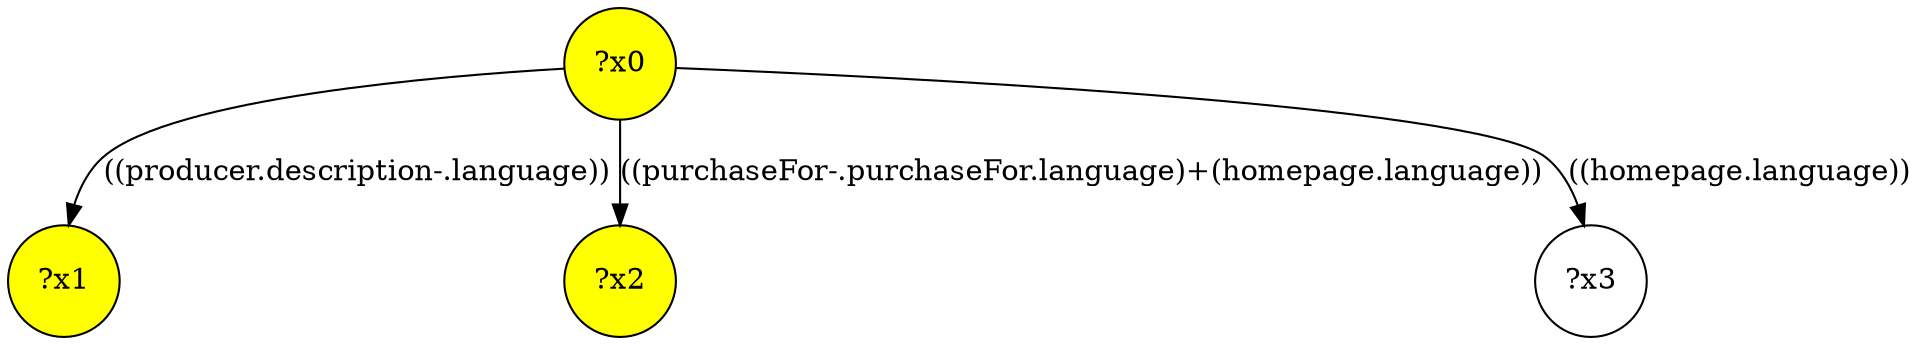digraph g {
	x1 [fillcolor="yellow", style="filled," shape=circle, label="?x1"];
	x0 [fillcolor="yellow", style="filled," shape=circle, label="?x0"];
	x2 [fillcolor="yellow", style="filled," shape=circle, label="?x2"];
	x0 -> x1 [label="((producer.description-.language))"];
	x0 -> x2 [label="((purchaseFor-.purchaseFor.language)+(homepage.language))"];
	x3 [shape=circle, label="?x3"];
	x0 -> x3 [label="((homepage.language))"];
}
